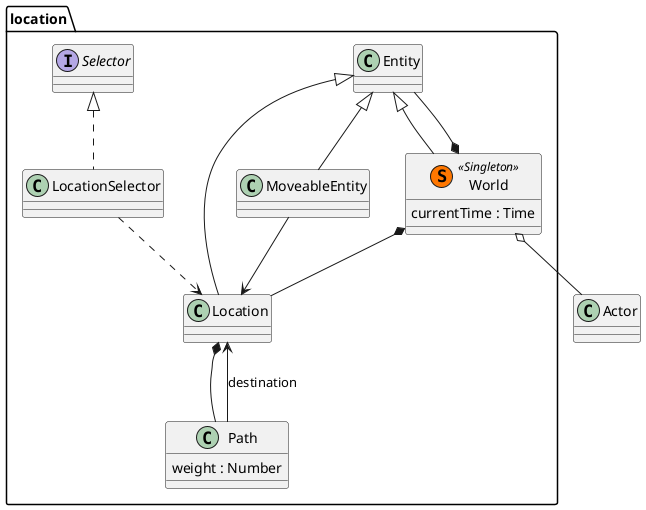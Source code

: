 @startuml

package location {
    class Location extends Entity

    class MoveableEntity extends Entity

    class Path {
        weight : Number
    }

    class World << (S,#FF7700) Singleton>> extends Entity {
        currentTime : Time
    }

    class LocationSelector implements Selector {

    }

}

World *-- Location
Location *-- Path
Path --> Location : destination
LocationSelector ..> Location
MoveableEntity --> Location
World *-- Entity
World o-- Actor


@enduml